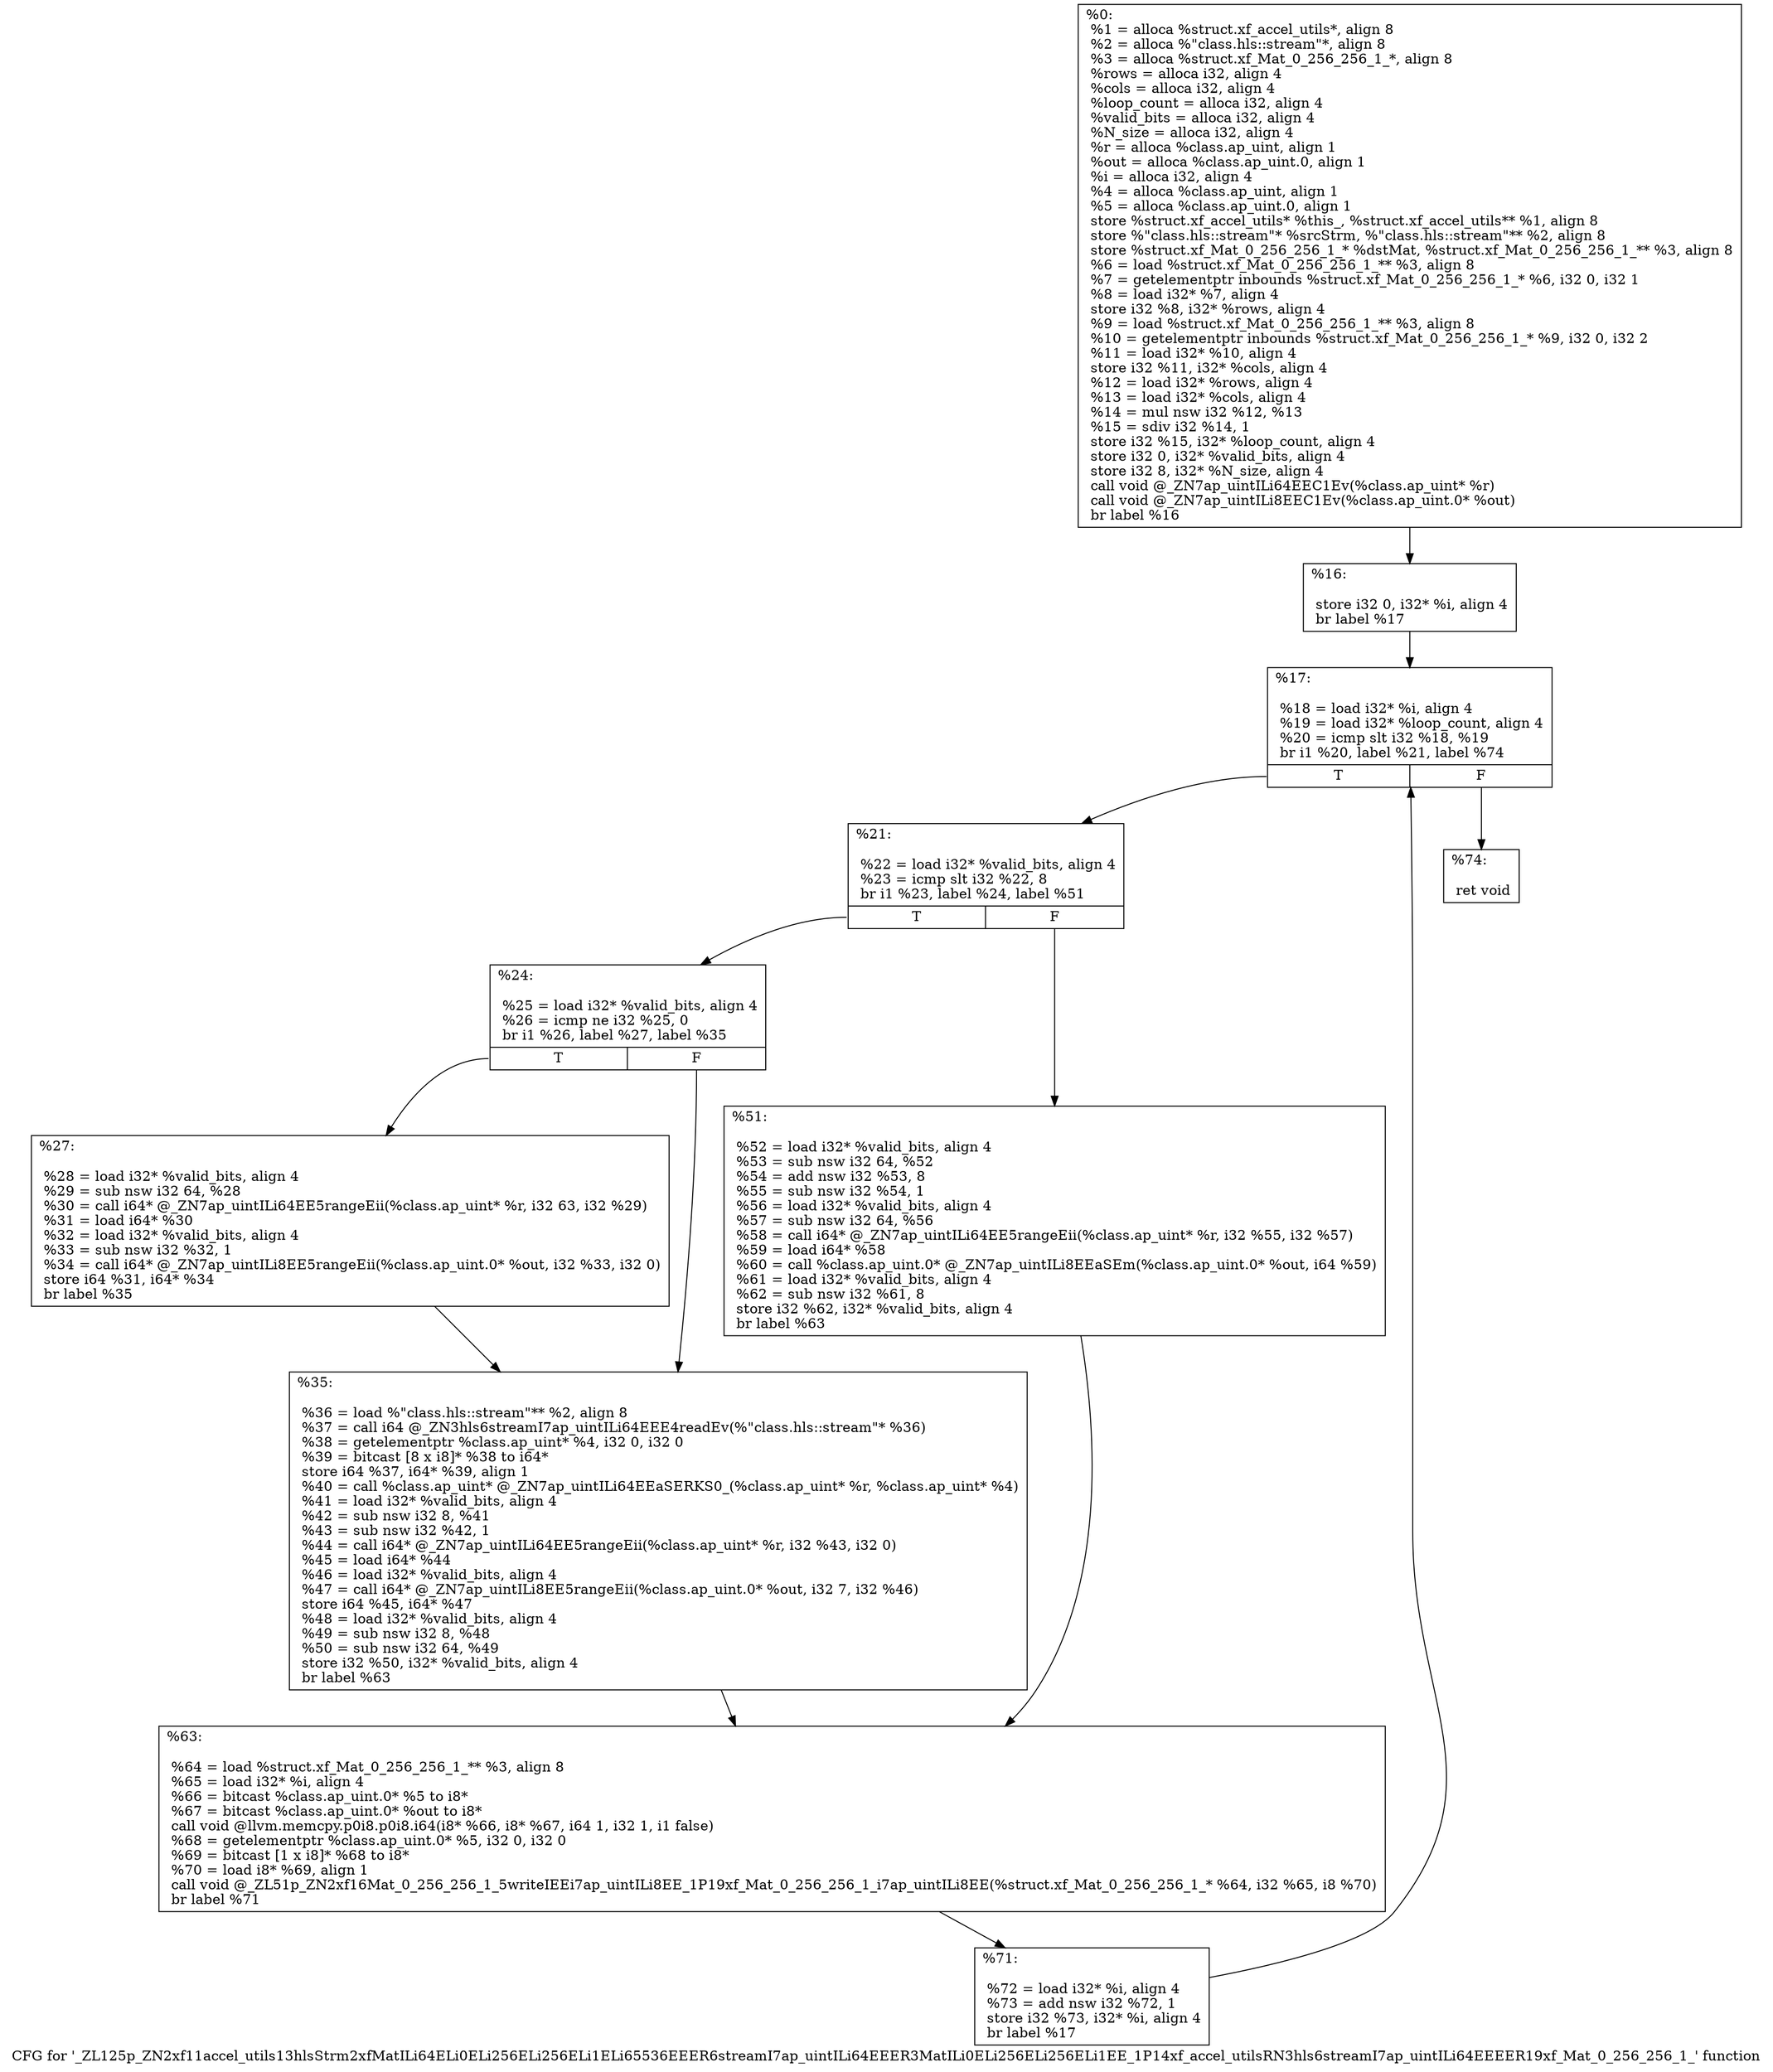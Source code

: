 digraph "CFG for '_ZL125p_ZN2xf11accel_utils13hlsStrm2xfMatILi64ELi0ELi256ELi256ELi1ELi65536EEER6streamI7ap_uintILi64EEER3MatILi0ELi256ELi256ELi1EE_1P14xf_accel_utilsRN3hls6streamI7ap_uintILi64EEEER19xf_Mat_0_256_256_1_' function" {
	label="CFG for '_ZL125p_ZN2xf11accel_utils13hlsStrm2xfMatILi64ELi0ELi256ELi256ELi1ELi65536EEER6streamI7ap_uintILi64EEER3MatILi0ELi256ELi256ELi1EE_1P14xf_accel_utilsRN3hls6streamI7ap_uintILi64EEEER19xf_Mat_0_256_256_1_' function";

	Node0x2f684d0 [shape=record,label="{%0:\l  %1 = alloca %struct.xf_accel_utils*, align 8\l  %2 = alloca %\"class.hls::stream\"*, align 8\l  %3 = alloca %struct.xf_Mat_0_256_256_1_*, align 8\l  %rows = alloca i32, align 4\l  %cols = alloca i32, align 4\l  %loop_count = alloca i32, align 4\l  %valid_bits = alloca i32, align 4\l  %N_size = alloca i32, align 4\l  %r = alloca %class.ap_uint, align 1\l  %out = alloca %class.ap_uint.0, align 1\l  %i = alloca i32, align 4\l  %4 = alloca %class.ap_uint, align 1\l  %5 = alloca %class.ap_uint.0, align 1\l  store %struct.xf_accel_utils* %this_, %struct.xf_accel_utils** %1, align 8\l  store %\"class.hls::stream\"* %srcStrm, %\"class.hls::stream\"** %2, align 8\l  store %struct.xf_Mat_0_256_256_1_* %dstMat, %struct.xf_Mat_0_256_256_1_** %3, align 8\l  %6 = load %struct.xf_Mat_0_256_256_1_** %3, align 8\l  %7 = getelementptr inbounds %struct.xf_Mat_0_256_256_1_* %6, i32 0, i32 1\l  %8 = load i32* %7, align 4\l  store i32 %8, i32* %rows, align 4\l  %9 = load %struct.xf_Mat_0_256_256_1_** %3, align 8\l  %10 = getelementptr inbounds %struct.xf_Mat_0_256_256_1_* %9, i32 0, i32 2\l  %11 = load i32* %10, align 4\l  store i32 %11, i32* %cols, align 4\l  %12 = load i32* %rows, align 4\l  %13 = load i32* %cols, align 4\l  %14 = mul nsw i32 %12, %13\l  %15 = sdiv i32 %14, 1\l  store i32 %15, i32* %loop_count, align 4\l  store i32 0, i32* %valid_bits, align 4\l  store i32 8, i32* %N_size, align 4\l  call void @_ZN7ap_uintILi64EEC1Ev(%class.ap_uint* %r)\l  call void @_ZN7ap_uintILi8EEC1Ev(%class.ap_uint.0* %out)\l  br label %16\l}"];
	Node0x2f684d0 -> Node0x2f69780;
	Node0x2f69780 [shape=record,label="{%16:\l\l  store i32 0, i32* %i, align 4\l  br label %17\l}"];
	Node0x2f69780 -> Node0x2f69860;
	Node0x2f69860 [shape=record,label="{%17:\l\l  %18 = load i32* %i, align 4\l  %19 = load i32* %loop_count, align 4\l  %20 = icmp slt i32 %18, %19\l  br i1 %20, label %21, label %74\l|{<s0>T|<s1>F}}"];
	Node0x2f69860:s0 -> Node0x2f69ad0;
	Node0x2f69860:s1 -> Node0x2f69b30;
	Node0x2f69ad0 [shape=record,label="{%21:\l\l  %22 = load i32* %valid_bits, align 4\l  %23 = icmp slt i32 %22, 8\l  br i1 %23, label %24, label %51\l|{<s0>T|<s1>F}}"];
	Node0x2f69ad0:s0 -> Node0x2f69d50;
	Node0x2f69ad0:s1 -> Node0x2f69db0;
	Node0x2f69d50 [shape=record,label="{%24:\l\l  %25 = load i32* %valid_bits, align 4\l  %26 = icmp ne i32 %25, 0\l  br i1 %26, label %27, label %35\l|{<s0>T|<s1>F}}"];
	Node0x2f69d50:s0 -> Node0x2f69fd0;
	Node0x2f69d50:s1 -> Node0x2f6a030;
	Node0x2f69fd0 [shape=record,label="{%27:\l\l  %28 = load i32* %valid_bits, align 4\l  %29 = sub nsw i32 64, %28\l  %30 = call i64* @_ZN7ap_uintILi64EE5rangeEii(%class.ap_uint* %r, i32 63, i32 %29)\l  %31 = load i64* %30\l  %32 = load i32* %valid_bits, align 4\l  %33 = sub nsw i32 %32, 1\l  %34 = call i64* @_ZN7ap_uintILi8EE5rangeEii(%class.ap_uint.0* %out, i32 %33, i32 0)\l  store i64 %31, i64* %34\l  br label %35\l}"];
	Node0x2f69fd0 -> Node0x2f6a030;
	Node0x2f6a030 [shape=record,label="{%35:\l\l  %36 = load %\"class.hls::stream\"** %2, align 8\l  %37 = call i64 @_ZN3hls6streamI7ap_uintILi64EEE4readEv(%\"class.hls::stream\"* %36)\l  %38 = getelementptr %class.ap_uint* %4, i32 0, i32 0\l  %39 = bitcast [8 x i8]* %38 to i64*\l  store i64 %37, i64* %39, align 1\l  %40 = call %class.ap_uint* @_ZN7ap_uintILi64EEaSERKS0_(%class.ap_uint* %r, %class.ap_uint* %4)\l  %41 = load i32* %valid_bits, align 4\l  %42 = sub nsw i32 8, %41\l  %43 = sub nsw i32 %42, 1\l  %44 = call i64* @_ZN7ap_uintILi64EE5rangeEii(%class.ap_uint* %r, i32 %43, i32 0)\l  %45 = load i64* %44\l  %46 = load i32* %valid_bits, align 4\l  %47 = call i64* @_ZN7ap_uintILi8EE5rangeEii(%class.ap_uint.0* %out, i32 7, i32 %46)\l  store i64 %45, i64* %47\l  %48 = load i32* %valid_bits, align 4\l  %49 = sub nsw i32 8, %48\l  %50 = sub nsw i32 64, %49\l  store i32 %50, i32* %valid_bits, align 4\l  br label %63\l}"];
	Node0x2f6a030 -> Node0x2f6a710;
	Node0x2f69db0 [shape=record,label="{%51:\l\l  %52 = load i32* %valid_bits, align 4\l  %53 = sub nsw i32 64, %52\l  %54 = add nsw i32 %53, 8\l  %55 = sub nsw i32 %54, 1\l  %56 = load i32* %valid_bits, align 4\l  %57 = sub nsw i32 64, %56\l  %58 = call i64* @_ZN7ap_uintILi64EE5rangeEii(%class.ap_uint* %r, i32 %55, i32 %57)\l  %59 = load i64* %58\l  %60 = call %class.ap_uint.0* @_ZN7ap_uintILi8EEaSEm(%class.ap_uint.0* %out, i64 %59)\l  %61 = load i32* %valid_bits, align 4\l  %62 = sub nsw i32 %61, 8\l  store i32 %62, i32* %valid_bits, align 4\l  br label %63\l}"];
	Node0x2f69db0 -> Node0x2f6a710;
	Node0x2f6a710 [shape=record,label="{%63:\l\l  %64 = load %struct.xf_Mat_0_256_256_1_** %3, align 8\l  %65 = load i32* %i, align 4\l  %66 = bitcast %class.ap_uint.0* %5 to i8*\l  %67 = bitcast %class.ap_uint.0* %out to i8*\l  call void @llvm.memcpy.p0i8.p0i8.i64(i8* %66, i8* %67, i64 1, i32 1, i1 false)\l  %68 = getelementptr %class.ap_uint.0* %5, i32 0, i32 0\l  %69 = bitcast [1 x i8]* %68 to i8*\l  %70 = load i8* %69, align 1\l  call void @_ZL51p_ZN2xf16Mat_0_256_256_1_5writeIEEi7ap_uintILi8EE_1P19xf_Mat_0_256_256_1_i7ap_uintILi8EE(%struct.xf_Mat_0_256_256_1_* %64, i32 %65, i8 %70)\l  br label %71\l}"];
	Node0x2f6a710 -> Node0x2f6bff0;
	Node0x2f6bff0 [shape=record,label="{%71:\l\l  %72 = load i32* %i, align 4\l  %73 = add nsw i32 %72, 1\l  store i32 %73, i32* %i, align 4\l  br label %17\l}"];
	Node0x2f6bff0 -> Node0x2f69860;
	Node0x2f69b30 [shape=record,label="{%74:\l\l  ret void\l}"];
}
